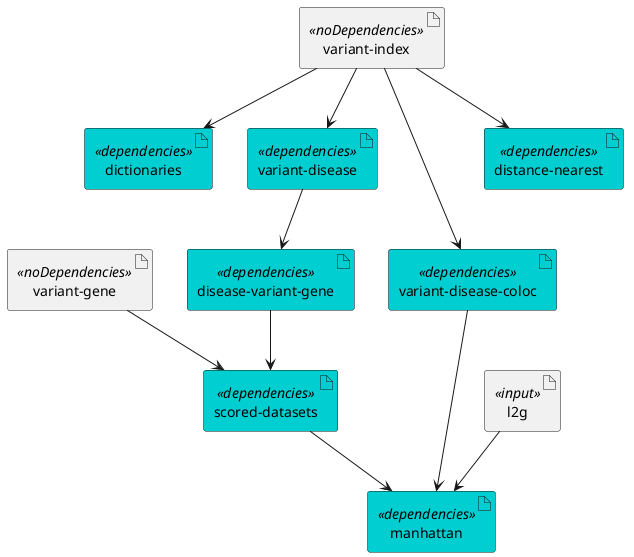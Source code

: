@startuml
skinparam interface {
    backgroundColor<<input>> darkblue
    backgroundColor<<output>> cyan
}
skinparam artifact {
     backgroundColor<<noDependency>> orchid
     backgroundColor<<dependencies>> darkturquoise
 }
' steps
artifact vg as "variant-gene" <<noDependencies>>
artifact vi as "variant-index" <<noDependencies>>
artifact dictionaries <<dependencies>>
artifact vd as "variant-disease" <<dependencies>>
artifact vdc as "variant-disease-coloc" <<dependencies>>
artifact dn as "distance-nearest" <<dependencies>>
artifact dvg as "disease-variant-gene" <<dependencies>>
artifact sd as "scored-datasets" <<dependencies>>
artifact manhattan <<dependencies>>
artifact l2g <<input>>

vi --> dictionaries
vi --> vd
vi --> vdc
vi --> dn
vd --> dvg
vg --> sd
dvg --> sd
l2g --> manhattan
sd --> manhattan
vdc --> manhattan


@enduml